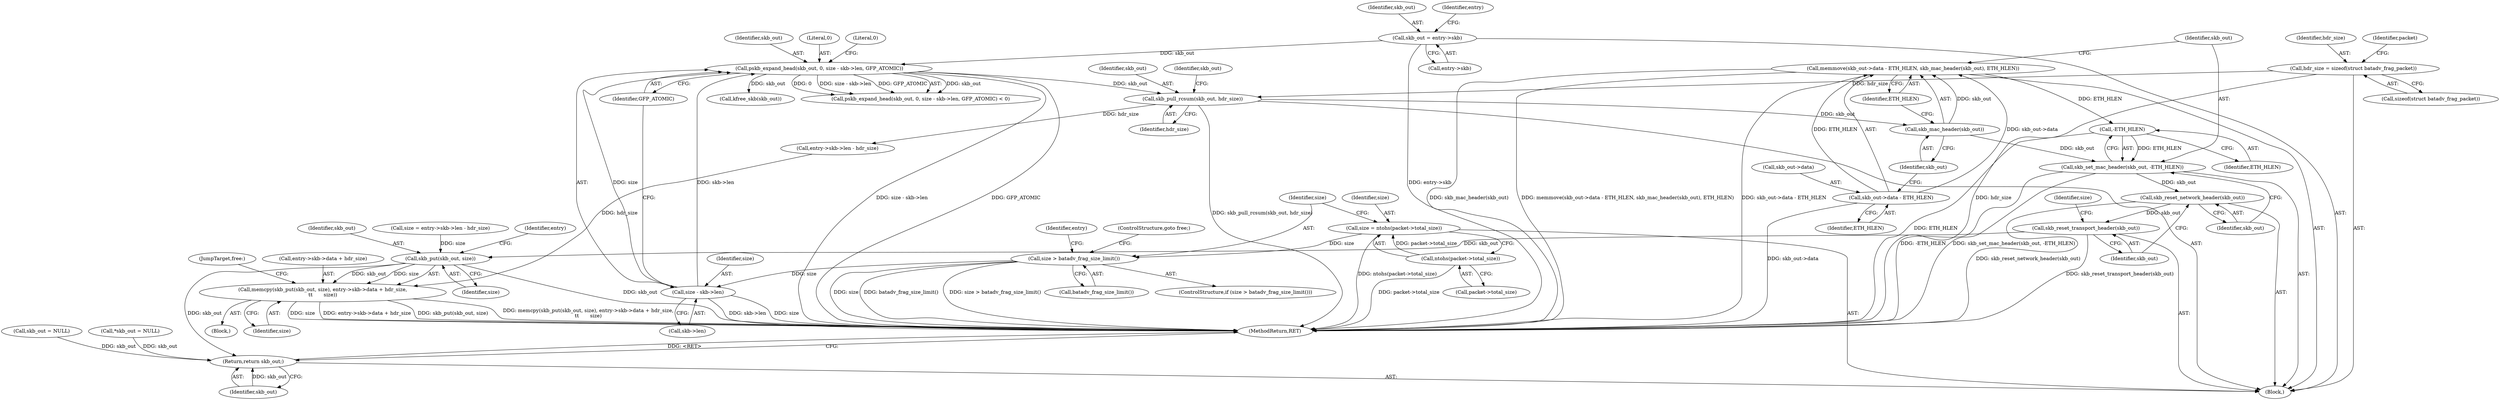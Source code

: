 digraph "1_linux_5b6698b0e4a37053de35cc24ee695b98a7eb712b@API" {
"1000174" [label="(Call,memmove(skb_out->data - ETH_HLEN, skb_mac_header(skb_out), ETH_HLEN))"];
"1000175" [label="(Call,skb_out->data - ETH_HLEN)"];
"1000180" [label="(Call,skb_mac_header(skb_out))"];
"1000171" [label="(Call,skb_pull_rcsum(skb_out, hdr_size))"];
"1000154" [label="(Call,pskb_expand_head(skb_out, 0, size - skb->len, GFP_ATOMIC))"];
"1000145" [label="(Call,skb_out = entry->skb)"];
"1000157" [label="(Call,size - skb->len)"];
"1000136" [label="(Call,size > batadv_frag_size_limit())"];
"1000129" [label="(Call,size = ntohs(packet->total_size))"];
"1000131" [label="(Call,ntohs(packet->total_size))"];
"1000118" [label="(Call,hdr_size = sizeof(struct batadv_frag_packet))"];
"1000185" [label="(Call,-ETH_HLEN)"];
"1000183" [label="(Call,skb_set_mac_header(skb_out, -ETH_HLEN))"];
"1000187" [label="(Call,skb_reset_network_header(skb_out))"];
"1000189" [label="(Call,skb_reset_transport_header(skb_out))"];
"1000202" [label="(Call,skb_put(skb_out, size))"];
"1000201" [label="(Call,memcpy(skb_put(skb_out, size), entry->skb->data + hdr_size,\n\t\t       size))"];
"1000216" [label="(Return,return skb_out;)"];
"1000205" [label="(Call,entry->skb->data + hdr_size)"];
"1000109" [label="(Block,)"];
"1000131" [label="(Call,ntohs(packet->total_size))"];
"1000167" [label="(Call,skb_out = NULL)"];
"1000136" [label="(Call,size > batadv_frag_size_limit())"];
"1000182" [label="(Identifier,ETH_HLEN)"];
"1000174" [label="(Call,memmove(skb_out->data - ETH_HLEN, skb_mac_header(skb_out), ETH_HLEN))"];
"1000203" [label="(Identifier,skb_out)"];
"1000155" [label="(Identifier,skb_out)"];
"1000119" [label="(Identifier,hdr_size)"];
"1000216" [label="(Return,return skb_out;)"];
"1000146" [label="(Identifier,skb_out)"];
"1000175" [label="(Call,skb_out->data - ETH_HLEN)"];
"1000181" [label="(Identifier,skb_out)"];
"1000138" [label="(Call,batadv_frag_size_limit())"];
"1000204" [label="(Identifier,size)"];
"1000139" [label="(ControlStructure,goto free;)"];
"1000173" [label="(Identifier,hdr_size)"];
"1000213" [label="(JumpTarget,free:)"];
"1000186" [label="(Identifier,ETH_HLEN)"];
"1000188" [label="(Identifier,skb_out)"];
"1000192" [label="(Call,size = entry->skb->len - hdr_size)"];
"1000177" [label="(Identifier,skb_out)"];
"1000171" [label="(Call,skb_pull_rcsum(skb_out, hdr_size))"];
"1000129" [label="(Call,size = ntohs(packet->total_size))"];
"1000180" [label="(Call,skb_mac_header(skb_out))"];
"1000176" [label="(Call,skb_out->data)"];
"1000201" [label="(Call,memcpy(skb_put(skb_out, size), entry->skb->data + hdr_size,\n\t\t       size))"];
"1000165" [label="(Call,kfree_skb(skb_out))"];
"1000137" [label="(Identifier,size)"];
"1000153" [label="(Call,pskb_expand_head(skb_out, 0, size - skb->len, GFP_ATOMIC) < 0)"];
"1000118" [label="(Call,hdr_size = sizeof(struct batadv_frag_packet))"];
"1000189" [label="(Call,skb_reset_transport_header(skb_out))"];
"1000212" [label="(Identifier,size)"];
"1000183" [label="(Call,skb_set_mac_header(skb_out, -ETH_HLEN))"];
"1000184" [label="(Identifier,skb_out)"];
"1000156" [label="(Literal,0)"];
"1000143" [label="(Identifier,entry)"];
"1000130" [label="(Identifier,size)"];
"1000157" [label="(Call,size - skb->len)"];
"1000193" [label="(Identifier,size)"];
"1000158" [label="(Identifier,size)"];
"1000172" [label="(Identifier,skb_out)"];
"1000113" [label="(Call,*skb_out = NULL)"];
"1000132" [label="(Call,packet->total_size)"];
"1000202" [label="(Call,skb_put(skb_out, size))"];
"1000217" [label="(Identifier,skb_out)"];
"1000163" [label="(Literal,0)"];
"1000187" [label="(Call,skb_reset_network_header(skb_out))"];
"1000218" [label="(MethodReturn,RET)"];
"1000151" [label="(Identifier,entry)"];
"1000154" [label="(Call,pskb_expand_head(skb_out, 0, size - skb->len, GFP_ATOMIC))"];
"1000147" [label="(Call,entry->skb)"];
"1000159" [label="(Call,skb->len)"];
"1000162" [label="(Identifier,GFP_ATOMIC)"];
"1000208" [label="(Identifier,entry)"];
"1000185" [label="(Call,-ETH_HLEN)"];
"1000135" [label="(ControlStructure,if (size > batadv_frag_size_limit()))"];
"1000179" [label="(Identifier,ETH_HLEN)"];
"1000190" [label="(Identifier,skb_out)"];
"1000120" [label="(Call,sizeof(struct batadv_frag_packet))"];
"1000191" [label="(Block,)"];
"1000123" [label="(Identifier,packet)"];
"1000194" [label="(Call,entry->skb->len - hdr_size)"];
"1000145" [label="(Call,skb_out = entry->skb)"];
"1000174" -> "1000109"  [label="AST: "];
"1000174" -> "1000182"  [label="CFG: "];
"1000175" -> "1000174"  [label="AST: "];
"1000180" -> "1000174"  [label="AST: "];
"1000182" -> "1000174"  [label="AST: "];
"1000184" -> "1000174"  [label="CFG: "];
"1000174" -> "1000218"  [label="DDG: skb_mac_header(skb_out)"];
"1000174" -> "1000218"  [label="DDG: memmove(skb_out->data - ETH_HLEN, skb_mac_header(skb_out), ETH_HLEN)"];
"1000174" -> "1000218"  [label="DDG: skb_out->data - ETH_HLEN"];
"1000175" -> "1000174"  [label="DDG: skb_out->data"];
"1000175" -> "1000174"  [label="DDG: ETH_HLEN"];
"1000180" -> "1000174"  [label="DDG: skb_out"];
"1000174" -> "1000185"  [label="DDG: ETH_HLEN"];
"1000175" -> "1000179"  [label="CFG: "];
"1000176" -> "1000175"  [label="AST: "];
"1000179" -> "1000175"  [label="AST: "];
"1000181" -> "1000175"  [label="CFG: "];
"1000175" -> "1000218"  [label="DDG: skb_out->data"];
"1000180" -> "1000181"  [label="CFG: "];
"1000181" -> "1000180"  [label="AST: "];
"1000182" -> "1000180"  [label="CFG: "];
"1000171" -> "1000180"  [label="DDG: skb_out"];
"1000180" -> "1000183"  [label="DDG: skb_out"];
"1000171" -> "1000109"  [label="AST: "];
"1000171" -> "1000173"  [label="CFG: "];
"1000172" -> "1000171"  [label="AST: "];
"1000173" -> "1000171"  [label="AST: "];
"1000177" -> "1000171"  [label="CFG: "];
"1000171" -> "1000218"  [label="DDG: skb_pull_rcsum(skb_out, hdr_size)"];
"1000154" -> "1000171"  [label="DDG: skb_out"];
"1000118" -> "1000171"  [label="DDG: hdr_size"];
"1000171" -> "1000194"  [label="DDG: hdr_size"];
"1000154" -> "1000153"  [label="AST: "];
"1000154" -> "1000162"  [label="CFG: "];
"1000155" -> "1000154"  [label="AST: "];
"1000156" -> "1000154"  [label="AST: "];
"1000157" -> "1000154"  [label="AST: "];
"1000162" -> "1000154"  [label="AST: "];
"1000163" -> "1000154"  [label="CFG: "];
"1000154" -> "1000218"  [label="DDG: size - skb->len"];
"1000154" -> "1000218"  [label="DDG: GFP_ATOMIC"];
"1000154" -> "1000153"  [label="DDG: skb_out"];
"1000154" -> "1000153"  [label="DDG: 0"];
"1000154" -> "1000153"  [label="DDG: size - skb->len"];
"1000154" -> "1000153"  [label="DDG: GFP_ATOMIC"];
"1000145" -> "1000154"  [label="DDG: skb_out"];
"1000157" -> "1000154"  [label="DDG: size"];
"1000157" -> "1000154"  [label="DDG: skb->len"];
"1000154" -> "1000165"  [label="DDG: skb_out"];
"1000145" -> "1000109"  [label="AST: "];
"1000145" -> "1000147"  [label="CFG: "];
"1000146" -> "1000145"  [label="AST: "];
"1000147" -> "1000145"  [label="AST: "];
"1000151" -> "1000145"  [label="CFG: "];
"1000145" -> "1000218"  [label="DDG: entry->skb"];
"1000157" -> "1000159"  [label="CFG: "];
"1000158" -> "1000157"  [label="AST: "];
"1000159" -> "1000157"  [label="AST: "];
"1000162" -> "1000157"  [label="CFG: "];
"1000157" -> "1000218"  [label="DDG: skb->len"];
"1000157" -> "1000218"  [label="DDG: size"];
"1000136" -> "1000157"  [label="DDG: size"];
"1000136" -> "1000135"  [label="AST: "];
"1000136" -> "1000138"  [label="CFG: "];
"1000137" -> "1000136"  [label="AST: "];
"1000138" -> "1000136"  [label="AST: "];
"1000139" -> "1000136"  [label="CFG: "];
"1000143" -> "1000136"  [label="CFG: "];
"1000136" -> "1000218"  [label="DDG: batadv_frag_size_limit()"];
"1000136" -> "1000218"  [label="DDG: size > batadv_frag_size_limit()"];
"1000136" -> "1000218"  [label="DDG: size"];
"1000129" -> "1000136"  [label="DDG: size"];
"1000129" -> "1000109"  [label="AST: "];
"1000129" -> "1000131"  [label="CFG: "];
"1000130" -> "1000129"  [label="AST: "];
"1000131" -> "1000129"  [label="AST: "];
"1000137" -> "1000129"  [label="CFG: "];
"1000129" -> "1000218"  [label="DDG: ntohs(packet->total_size)"];
"1000131" -> "1000129"  [label="DDG: packet->total_size"];
"1000131" -> "1000132"  [label="CFG: "];
"1000132" -> "1000131"  [label="AST: "];
"1000131" -> "1000218"  [label="DDG: packet->total_size"];
"1000118" -> "1000109"  [label="AST: "];
"1000118" -> "1000120"  [label="CFG: "];
"1000119" -> "1000118"  [label="AST: "];
"1000120" -> "1000118"  [label="AST: "];
"1000123" -> "1000118"  [label="CFG: "];
"1000118" -> "1000218"  [label="DDG: hdr_size"];
"1000185" -> "1000183"  [label="AST: "];
"1000185" -> "1000186"  [label="CFG: "];
"1000186" -> "1000185"  [label="AST: "];
"1000183" -> "1000185"  [label="CFG: "];
"1000185" -> "1000218"  [label="DDG: ETH_HLEN"];
"1000185" -> "1000183"  [label="DDG: ETH_HLEN"];
"1000183" -> "1000109"  [label="AST: "];
"1000184" -> "1000183"  [label="AST: "];
"1000188" -> "1000183"  [label="CFG: "];
"1000183" -> "1000218"  [label="DDG: -ETH_HLEN"];
"1000183" -> "1000218"  [label="DDG: skb_set_mac_header(skb_out, -ETH_HLEN)"];
"1000183" -> "1000187"  [label="DDG: skb_out"];
"1000187" -> "1000109"  [label="AST: "];
"1000187" -> "1000188"  [label="CFG: "];
"1000188" -> "1000187"  [label="AST: "];
"1000190" -> "1000187"  [label="CFG: "];
"1000187" -> "1000218"  [label="DDG: skb_reset_network_header(skb_out)"];
"1000187" -> "1000189"  [label="DDG: skb_out"];
"1000189" -> "1000109"  [label="AST: "];
"1000189" -> "1000190"  [label="CFG: "];
"1000190" -> "1000189"  [label="AST: "];
"1000193" -> "1000189"  [label="CFG: "];
"1000189" -> "1000218"  [label="DDG: skb_reset_transport_header(skb_out)"];
"1000189" -> "1000202"  [label="DDG: skb_out"];
"1000202" -> "1000201"  [label="AST: "];
"1000202" -> "1000204"  [label="CFG: "];
"1000203" -> "1000202"  [label="AST: "];
"1000204" -> "1000202"  [label="AST: "];
"1000208" -> "1000202"  [label="CFG: "];
"1000202" -> "1000218"  [label="DDG: skb_out"];
"1000202" -> "1000201"  [label="DDG: skb_out"];
"1000202" -> "1000201"  [label="DDG: size"];
"1000192" -> "1000202"  [label="DDG: size"];
"1000202" -> "1000216"  [label="DDG: skb_out"];
"1000201" -> "1000191"  [label="AST: "];
"1000201" -> "1000212"  [label="CFG: "];
"1000205" -> "1000201"  [label="AST: "];
"1000212" -> "1000201"  [label="AST: "];
"1000213" -> "1000201"  [label="CFG: "];
"1000201" -> "1000218"  [label="DDG: memcpy(skb_put(skb_out, size), entry->skb->data + hdr_size,\n\t\t       size)"];
"1000201" -> "1000218"  [label="DDG: size"];
"1000201" -> "1000218"  [label="DDG: entry->skb->data + hdr_size"];
"1000201" -> "1000218"  [label="DDG: skb_put(skb_out, size)"];
"1000194" -> "1000201"  [label="DDG: hdr_size"];
"1000216" -> "1000109"  [label="AST: "];
"1000216" -> "1000217"  [label="CFG: "];
"1000217" -> "1000216"  [label="AST: "];
"1000218" -> "1000216"  [label="CFG: "];
"1000216" -> "1000218"  [label="DDG: <RET>"];
"1000217" -> "1000216"  [label="DDG: skb_out"];
"1000167" -> "1000216"  [label="DDG: skb_out"];
"1000113" -> "1000216"  [label="DDG: skb_out"];
}
